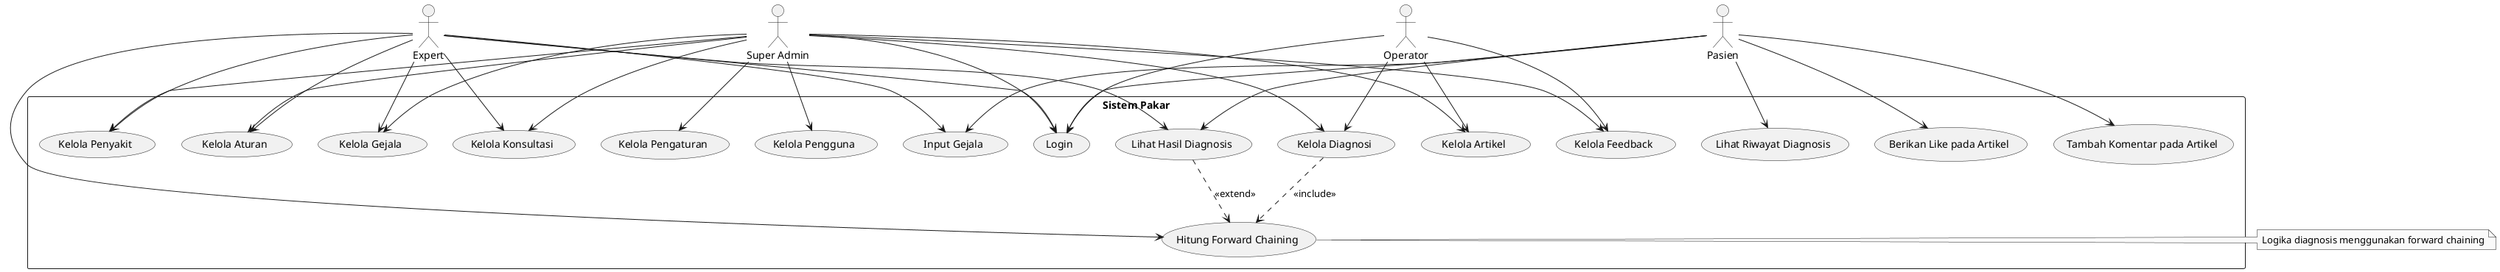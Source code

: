 @startuml
!define RECTANGLE class
skinparam monochrome true

' Define actors
actor "Expert" as Expert
actor "Operator" as Operator
actor "Super Admin" as SuperAdmin
actor "Pasien" as Pasien

' Define system boundary
rectangle "Sistem Pakar" {
  ' Define use cases
  usecase "Login" as UC1
  usecase "Kelola Gejala" as UC2
  usecase "Kelola Penyakit" as UC3
  usecase "Kelola Aturan" as UC4
  usecase "Kelola Konsultasi" as UC5
  usecase "Input Gejala" as UC6
  usecase "Lihat Riwayat Diagnosis" as UC7
  usecase "Lihat Hasil Diagnosis" as UC8
  usecase "Hitung Forward Chaining" as UC9
  usecase "Kelola Artikel" as UC10
  usecase "Kelola Feedback" as UC11
  usecase "Kelola Diagnosi" as UC12
  usecase "Berikan Like pada Artikel" as UC13
  usecase "Tambah Komentar pada Artikel" as UC14
  usecase "Kelola Pengguna" as UC15
  usecase "Kelola Pengaturan" as UC16
}

' Relationships for Expert
Expert --> UC1
Expert --> UC2
Expert --> UC3
Expert --> UC4
Expert --> UC5
Expert --> UC6
Expert --> UC8
Expert --> UC9

' Relationships for Operator
Operator --> UC1
Operator --> UC10
Operator --> UC11
Operator --> UC12

' Relationships for Super Admin
SuperAdmin --> UC1
SuperAdmin --> UC2
SuperAdmin --> UC3
SuperAdmin --> UC4
SuperAdmin --> UC5
SuperAdmin --> UC10
SuperAdmin --> UC11
SuperAdmin --> UC12
SuperAdmin --> UC15
SuperAdmin --> UC16

' Relationships for Pasien
Pasien --> UC1
Pasien --> UC6
Pasien --> UC7
Pasien --> UC8
Pasien --> UC13
Pasien --> UC14

' Include and Extend relationships
UC12 ..> UC9 : <<include>>
UC8 ..> UC9 : <<extend>>

' Notes
note right of UC9
  Logika diagnosis menggunakan forward chaining
end note

@enduml